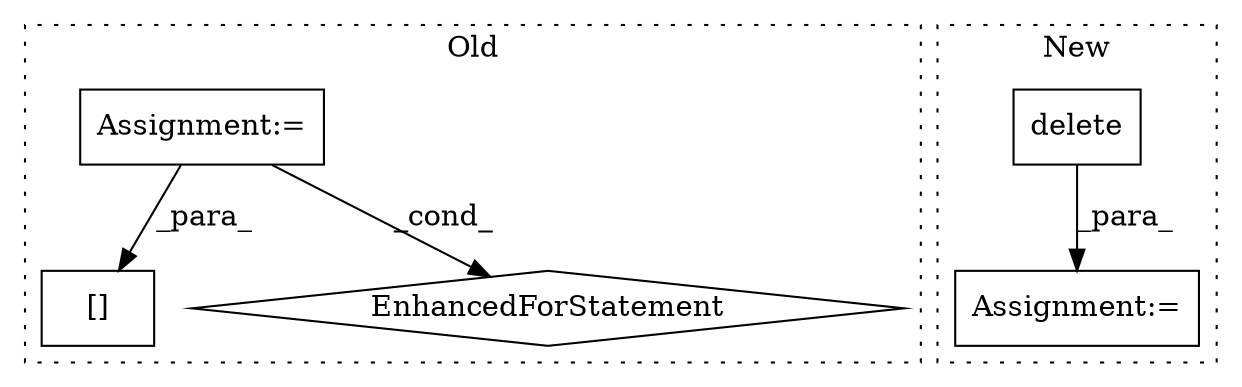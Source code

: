 digraph G {
subgraph cluster0 {
1 [label="[]" a="2" s="8687,8751" l="30,2" shape="box"];
4 [label="Assignment:=" a="7" s="8422,8521" l="65,2" shape="box"];
5 [label="EnhancedForStatement" a="70" s="8422,8521" l="65,2" shape="diamond"];
label = "Old";
style="dotted";
}
subgraph cluster1 {
2 [label="delete" a="32" s="7930,7972" l="7,1" shape="box"];
3 [label="Assignment:=" a="7" s="7923" l="1" shape="box"];
label = "New";
style="dotted";
}
2 -> 3 [label="_para_"];
4 -> 5 [label="_cond_"];
4 -> 1 [label="_para_"];
}